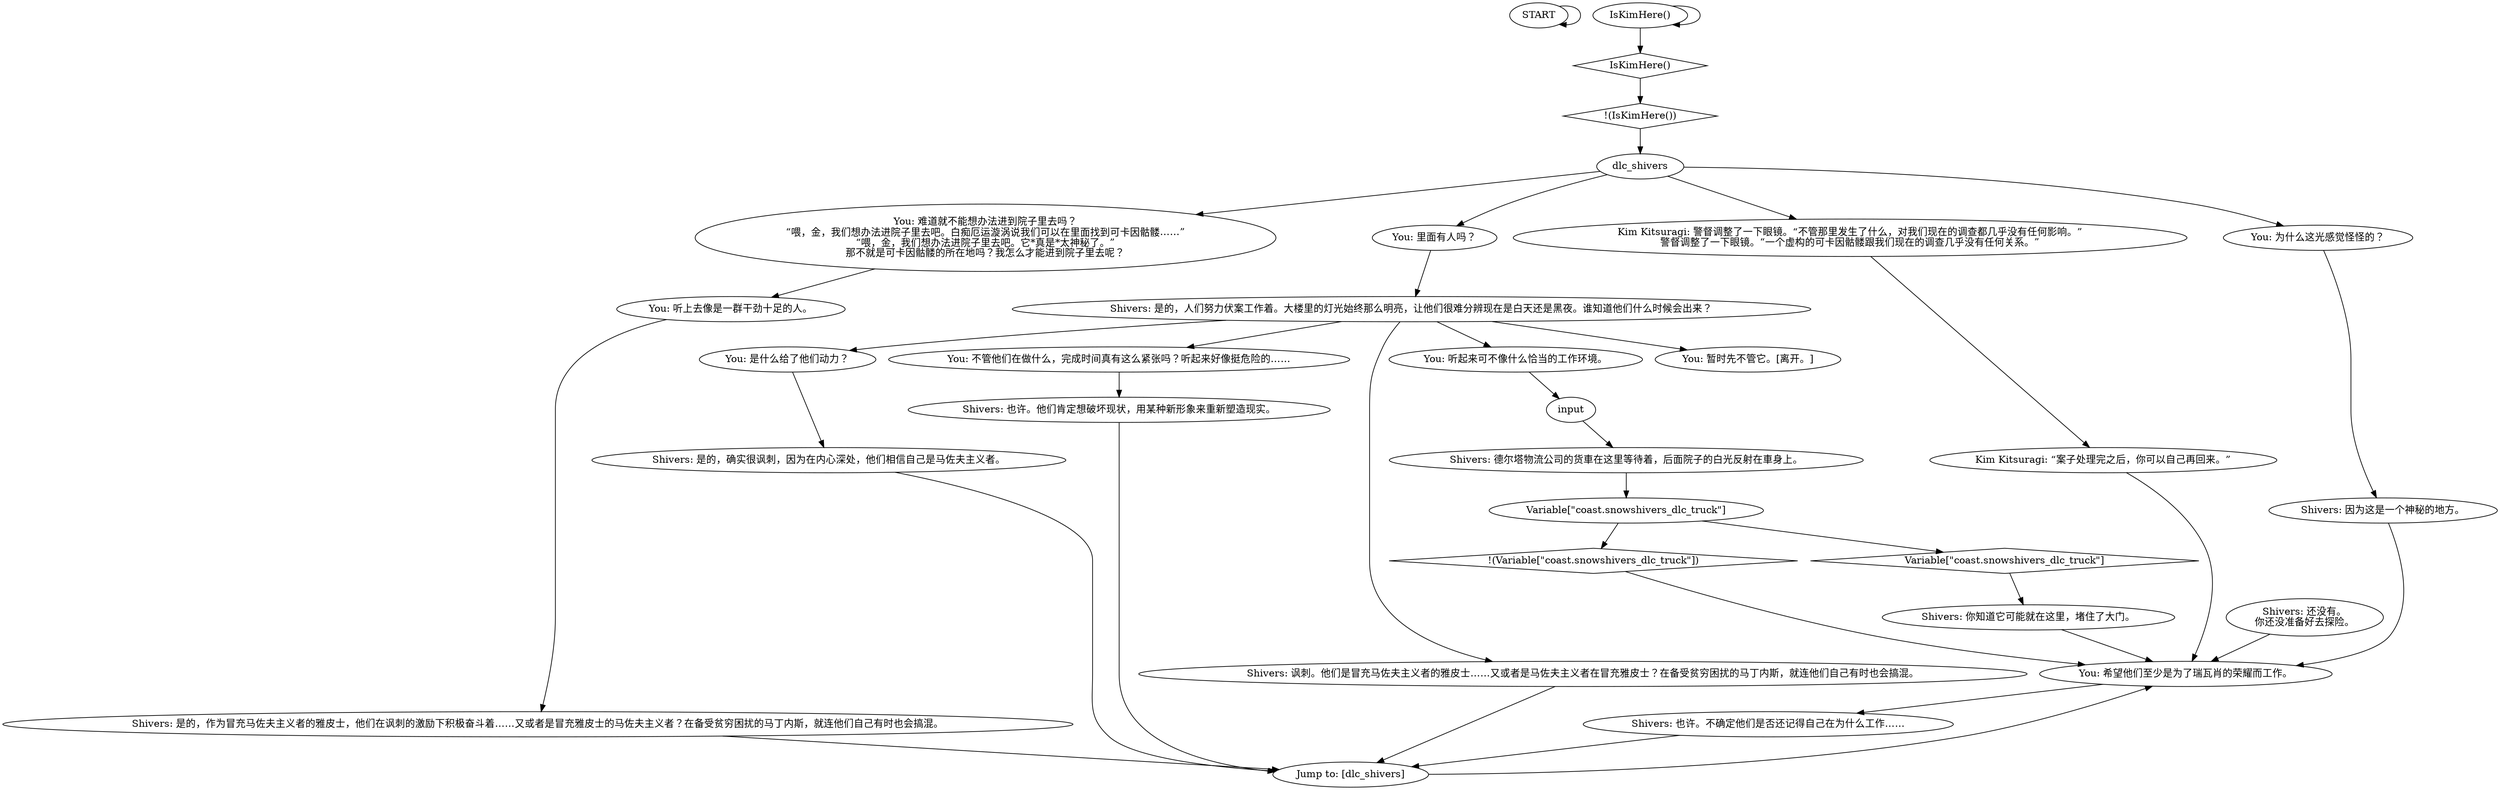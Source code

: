# JAM ORB / dlc truck
# Those are some big letters on that truck.
# ==================================================
digraph G {
	  0 [label="START"];
	  1 [label="input"];
	  2 [label="Shivers: 是的，确实很讽刺，因为在内心深处，他们相信自己是马佐夫主义者。"];
	  3 [label="Shivers: 讽刺。他们是冒充马佐夫主义者的雅皮士……又或者是马佐夫主义者在冒充雅皮士？在备受贫穷困扰的马丁内斯，就连他们自己有时也会搞混。"];
	  4 [label="You: 听上去像是一群干劲十足的人。"];
	  5 [label="IsKimHere()"];
	  6 [label="IsKimHere()", shape=diamond];
	  7 [label="!(IsKimHere())", shape=diamond];
	  8 [label="Kim Kitsuragi: 警督调整了一下眼镜。“不管那里发生了什么，对我们现在的调查都几乎没有任何影响。”\n警督调整了一下眼镜。“一个虚构的可卡因骷髅跟我们现在的调查几乎没有任何关系。”"];
	  9 [label="You: 暂时先不管它。[离开。]"];
	  10 [label="You: 希望他们至少是为了瑞瓦肖的荣耀而工作。"];
	  11 [label="dlc_shivers"];
	  12 [label="Shivers: 还没有。\n你还没准备好去探险。"];
	  13 [label="You: 听起来可不像什么恰当的工作环境。"];
	  14 [label="Jump to: [dlc_shivers]"];
	  15 [label="Shivers: 也许。他们肯定想破坏现状，用某种新形象来重新塑造现实。"];
	  16 [label="Shivers: 你知道它可能就在这里，堵住了大门。"];
	  17 [label="Shivers: 因为这是一个神秘的地方。"];
	  18 [label="Variable[\"coast.snowshivers_dlc_truck\"]"];
	  19 [label="Variable[\"coast.snowshivers_dlc_truck\"]", shape=diamond];
	  20 [label="!(Variable[\"coast.snowshivers_dlc_truck\"])", shape=diamond];
	  21 [label="You: 为什么这光感觉怪怪的？"];
	  22 [label="Shivers: 也许。不确定他们是否还记得自己在为什么工作……"];
	  23 [label="Shivers: 德尔塔物流公司的货車在这里等待着，后面院子的白光反射在車身上。"];
	  24 [label="Kim Kitsuragi: “案子处理完之后，你可以自己再回来。”"];
	  25 [label="You: 是什么给了他们动力？"];
	  26 [label="You: 难道就不能想办法进到院子里去吗？\n“喂，金，我们想办法进院子里去吧。白痴厄运漩涡说我们可以在里面找到可卡因骷髅……”\n“喂，金，我们想办法进院子里去吧。它*真是*太神秘了。”\n那不就是可卡因骷髅的所在地吗？我怎么才能进到院子里去呢？"];
	  27 [label="Shivers: 是的，人们努力伏案工作着。大楼里的灯光始终那么明亮，让他们很难分辨现在是白天还是黑夜。谁知道他们什么时候会出来？"];
	  28 [label="You: 里面有人吗？"];
	  29 [label="You: 不管他们在做什么，完成时间真有这么紧张吗？听起来好像挺危险的……"];
	  30 [label="Shivers: 是的，作为冒充马佐夫主义者的雅皮士，他们在讽刺的激励下积极奋斗着……又或者是冒充雅皮士的马佐夫主义者？在备受贫穷困扰的马丁内斯，就连他们自己有时也会搞混。"];
	  0 -> 0
	  1 -> 23
	  2 -> 14
	  3 -> 14
	  4 -> 30
	  5 -> 5
	  5 -> 6
	  6 -> 7
	  7 -> 11
	  8 -> 24
	  10 -> 22
	  11 -> 8
	  11 -> 26
	  11 -> 28
	  11 -> 21
	  12 -> 10
	  13 -> 1
	  14 -> 10
	  15 -> 14
	  16 -> 10
	  17 -> 10
	  18 -> 19
	  18 -> 20
	  19 -> 16
	  20 -> 10
	  21 -> 17
	  22 -> 14
	  23 -> 18
	  24 -> 10
	  25 -> 2
	  26 -> 4
	  27 -> 3
	  27 -> 9
	  27 -> 13
	  27 -> 25
	  27 -> 29
	  28 -> 27
	  29 -> 15
	  30 -> 14
}


